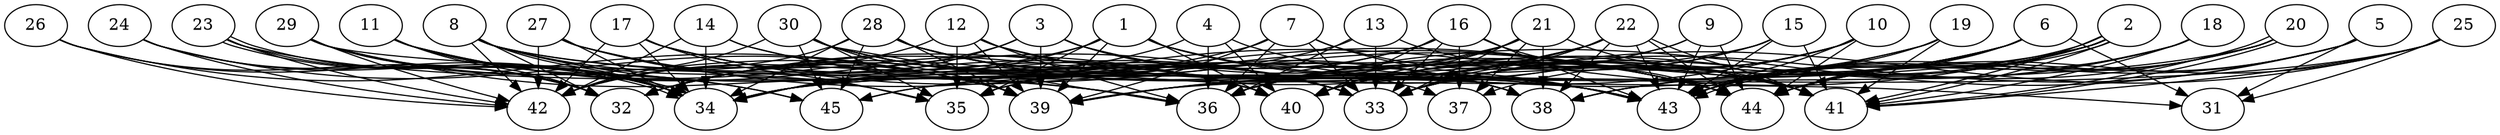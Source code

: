 // DAG automatically generated by daggen at Thu Oct  3 14:07:24 2019
// ./daggen --dot -n 45 --ccr 0.3 --fat 0.9 --regular 0.7 --density 0.6 --mindata 5242880 --maxdata 52428800 
digraph G {
  1 [size="50978133", alpha="0.08", expect_size="15293440"] 
  1 -> 34 [size ="15293440"]
  1 -> 35 [size ="15293440"]
  1 -> 38 [size ="15293440"]
  1 -> 39 [size ="15293440"]
  1 -> 40 [size ="15293440"]
  1 -> 41 [size ="15293440"]
  1 -> 42 [size ="15293440"]
  1 -> 43 [size ="15293440"]
  2 [size="49926827", alpha="0.08", expect_size="14978048"] 
  2 -> 33 [size ="14978048"]
  2 -> 34 [size ="14978048"]
  2 -> 35 [size ="14978048"]
  2 -> 38 [size ="14978048"]
  2 -> 41 [size ="14978048"]
  2 -> 41 [size ="14978048"]
  2 -> 43 [size ="14978048"]
  2 -> 43 [size ="14978048"]
  2 -> 44 [size ="14978048"]
  3 [size="130631680", alpha="0.06", expect_size="39189504"] 
  3 -> 32 [size ="39189504"]
  3 -> 33 [size ="39189504"]
  3 -> 34 [size ="39189504"]
  3 -> 38 [size ="39189504"]
  3 -> 39 [size ="39189504"]
  3 -> 44 [size ="39189504"]
  4 [size="164246187", alpha="0.01", expect_size="49273856"] 
  4 -> 34 [size ="49273856"]
  4 -> 36 [size ="49273856"]
  4 -> 40 [size ="49273856"]
  4 -> 43 [size ="49273856"]
  5 [size="173755733", alpha="0.02", expect_size="52126720"] 
  5 -> 31 [size ="52126720"]
  5 -> 36 [size ="52126720"]
  5 -> 38 [size ="52126720"]
  5 -> 43 [size ="52126720"]
  5 -> 44 [size ="52126720"]
  6 [size="27357867", alpha="0.18", expect_size="8207360"] 
  6 -> 31 [size ="8207360"]
  6 -> 33 [size ="8207360"]
  6 -> 36 [size ="8207360"]
  6 -> 40 [size ="8207360"]
  6 -> 43 [size ="8207360"]
  6 -> 44 [size ="8207360"]
  7 [size="111994880", alpha="0.08", expect_size="33598464"] 
  7 -> 32 [size ="33598464"]
  7 -> 33 [size ="33598464"]
  7 -> 36 [size ="33598464"]
  7 -> 39 [size ="33598464"]
  7 -> 41 [size ="33598464"]
  7 -> 43 [size ="33598464"]
  8 [size="23453013", alpha="0.09", expect_size="7035904"] 
  8 -> 32 [size ="7035904"]
  8 -> 34 [size ="7035904"]
  8 -> 35 [size ="7035904"]
  8 -> 36 [size ="7035904"]
  8 -> 39 [size ="7035904"]
  8 -> 41 [size ="7035904"]
  8 -> 42 [size ="7035904"]
  8 -> 43 [size ="7035904"]
  9 [size="24674987", alpha="0.12", expect_size="7402496"] 
  9 -> 39 [size ="7402496"]
  9 -> 43 [size ="7402496"]
  9 -> 44 [size ="7402496"]
  9 -> 45 [size ="7402496"]
  10 [size="147394560", alpha="0.03", expect_size="44218368"] 
  10 -> 33 [size ="44218368"]
  10 -> 37 [size ="44218368"]
  10 -> 39 [size ="44218368"]
  10 -> 40 [size ="44218368"]
  10 -> 43 [size ="44218368"]
  10 -> 44 [size ="44218368"]
  11 [size="63095467", alpha="0.18", expect_size="18928640"] 
  11 -> 32 [size ="18928640"]
  11 -> 33 [size ="18928640"]
  11 -> 34 [size ="18928640"]
  11 -> 40 [size ="18928640"]
  11 -> 45 [size ="18928640"]
  12 [size="124764160", alpha="0.10", expect_size="37429248"] 
  12 -> 33 [size ="37429248"]
  12 -> 35 [size ="37429248"]
  12 -> 36 [size ="37429248"]
  12 -> 39 [size ="37429248"]
  12 -> 41 [size ="37429248"]
  12 -> 42 [size ="37429248"]
  13 [size="26917547", alpha="0.11", expect_size="8075264"] 
  13 -> 32 [size ="8075264"]
  13 -> 33 [size ="8075264"]
  13 -> 36 [size ="8075264"]
  13 -> 41 [size ="8075264"]
  14 [size="76991147", alpha="0.04", expect_size="23097344"] 
  14 -> 33 [size ="23097344"]
  14 -> 34 [size ="23097344"]
  14 -> 42 [size ="23097344"]
  14 -> 44 [size ="23097344"]
  15 [size="81268053", alpha="0.16", expect_size="24380416"] 
  15 -> 33 [size ="24380416"]
  15 -> 34 [size ="24380416"]
  15 -> 36 [size ="24380416"]
  15 -> 41 [size ="24380416"]
  15 -> 43 [size ="24380416"]
  16 [size="95310507", alpha="0.17", expect_size="28593152"] 
  16 -> 33 [size ="28593152"]
  16 -> 34 [size ="28593152"]
  16 -> 35 [size ="28593152"]
  16 -> 37 [size ="28593152"]
  16 -> 40 [size ="28593152"]
  16 -> 43 [size ="28593152"]
  16 -> 44 [size ="28593152"]
  17 [size="75973973", alpha="0.13", expect_size="22792192"] 
  17 -> 33 [size ="22792192"]
  17 -> 34 [size ="22792192"]
  17 -> 35 [size ="22792192"]
  17 -> 40 [size ="22792192"]
  17 -> 42 [size ="22792192"]
  17 -> 44 [size ="22792192"]
  18 [size="137117013", alpha="0.00", expect_size="41135104"] 
  18 -> 38 [size ="41135104"]
  18 -> 40 [size ="41135104"]
  18 -> 41 [size ="41135104"]
  18 -> 43 [size ="41135104"]
  19 [size="50384213", alpha="0.02", expect_size="15115264"] 
  19 -> 39 [size ="15115264"]
  19 -> 40 [size ="15115264"]
  19 -> 41 [size ="15115264"]
  19 -> 43 [size ="15115264"]
  20 [size="148254720", alpha="0.05", expect_size="44476416"] 
  20 -> 33 [size ="44476416"]
  20 -> 41 [size ="44476416"]
  20 -> 41 [size ="44476416"]
  20 -> 43 [size ="44476416"]
  20 -> 44 [size ="44476416"]
  20 -> 45 [size ="44476416"]
  21 [size="168608427", alpha="0.13", expect_size="50582528"] 
  21 -> 32 [size ="50582528"]
  21 -> 33 [size ="50582528"]
  21 -> 36 [size ="50582528"]
  21 -> 37 [size ="50582528"]
  21 -> 38 [size ="50582528"]
  21 -> 40 [size ="50582528"]
  21 -> 41 [size ="50582528"]
  22 [size="156518400", alpha="0.04", expect_size="46955520"] 
  22 -> 32 [size ="46955520"]
  22 -> 33 [size ="46955520"]
  22 -> 34 [size ="46955520"]
  22 -> 38 [size ="46955520"]
  22 -> 39 [size ="46955520"]
  22 -> 41 [size ="46955520"]
  22 -> 43 [size ="46955520"]
  22 -> 44 [size ="46955520"]
  23 [size="78039040", alpha="0.11", expect_size="23411712"] 
  23 -> 32 [size ="23411712"]
  23 -> 34 [size ="23411712"]
  23 -> 34 [size ="23411712"]
  23 -> 42 [size ="23411712"]
  23 -> 43 [size ="23411712"]
  24 [size="167980373", alpha="0.15", expect_size="50394112"] 
  24 -> 32 [size ="50394112"]
  24 -> 34 [size ="50394112"]
  24 -> 39 [size ="50394112"]
  24 -> 42 [size ="50394112"]
  25 [size="44438187", alpha="0.20", expect_size="13331456"] 
  25 -> 31 [size ="13331456"]
  25 -> 33 [size ="13331456"]
  25 -> 39 [size ="13331456"]
  25 -> 41 [size ="13331456"]
  25 -> 44 [size ="13331456"]
  26 [size="172673707", alpha="0.06", expect_size="51802112"] 
  26 -> 32 [size ="51802112"]
  26 -> 34 [size ="51802112"]
  26 -> 39 [size ="51802112"]
  26 -> 42 [size ="51802112"]
  27 [size="149497173", alpha="0.04", expect_size="44849152"] 
  27 -> 34 [size ="44849152"]
  27 -> 36 [size ="44849152"]
  27 -> 40 [size ="44849152"]
  27 -> 42 [size ="44849152"]
  27 -> 44 [size ="44849152"]
  28 [size="92252160", alpha="0.02", expect_size="27675648"] 
  28 -> 33 [size ="27675648"]
  28 -> 34 [size ="27675648"]
  28 -> 38 [size ="27675648"]
  28 -> 39 [size ="27675648"]
  28 -> 40 [size ="27675648"]
  28 -> 42 [size ="27675648"]
  28 -> 43 [size ="27675648"]
  28 -> 45 [size ="27675648"]
  29 [size="93924693", alpha="0.02", expect_size="28177408"] 
  29 -> 31 [size ="28177408"]
  29 -> 32 [size ="28177408"]
  29 -> 34 [size ="28177408"]
  29 -> 36 [size ="28177408"]
  29 -> 39 [size ="28177408"]
  29 -> 42 [size ="28177408"]
  29 -> 45 [size ="28177408"]
  30 [size="108475733", alpha="0.18", expect_size="32542720"] 
  30 -> 33 [size ="32542720"]
  30 -> 35 [size ="32542720"]
  30 -> 36 [size ="32542720"]
  30 -> 37 [size ="32542720"]
  30 -> 38 [size ="32542720"]
  30 -> 39 [size ="32542720"]
  30 -> 42 [size ="32542720"]
  30 -> 45 [size ="32542720"]
  31 [size="149111467", alpha="0.20", expect_size="44733440"] 
  32 [size="92047360", alpha="0.15", expect_size="27614208"] 
  33 [size="127020373", alpha="0.12", expect_size="38106112"] 
  34 [size="52619947", alpha="0.17", expect_size="15785984"] 
  35 [size="172895573", alpha="0.09", expect_size="51868672"] 
  36 [size="172277760", alpha="0.11", expect_size="51683328"] 
  37 [size="60644693", alpha="0.01", expect_size="18193408"] 
  38 [size="89808213", alpha="0.06", expect_size="26942464"] 
  39 [size="108451840", alpha="0.15", expect_size="32535552"] 
  40 [size="123781120", alpha="0.01", expect_size="37134336"] 
  41 [size="108427947", alpha="0.06", expect_size="32528384"] 
  42 [size="108011520", alpha="0.09", expect_size="32403456"] 
  43 [size="72540160", alpha="0.19", expect_size="21762048"] 
  44 [size="168738133", alpha="0.09", expect_size="50621440"] 
  45 [size="141550933", alpha="0.02", expect_size="42465280"] 
}
